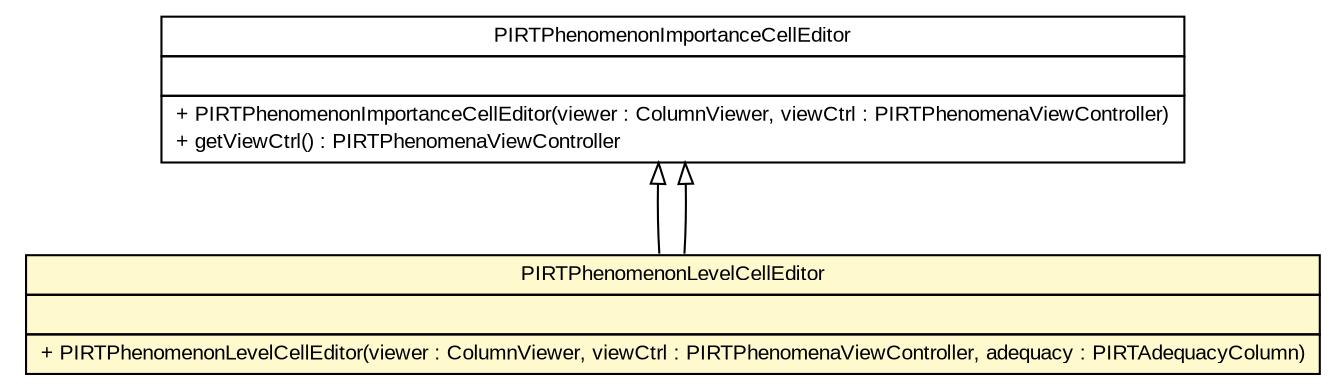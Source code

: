 #!/usr/local/bin/dot
#
# Class diagram 
# Generated by UMLGraph version R5_6-24-gf6e263 (http://www.umlgraph.org/)
#

digraph G {
	edge [fontname="arial",fontsize=10,labelfontname="arial",labelfontsize=10];
	node [fontname="arial",fontsize=10,shape=plaintext];
	nodesep=0.25;
	ranksep=0.5;
	// gov.sandia.cf.parts.ui.pirt.editors.PIRTPhenomenonImportanceCellEditor
	c337944 [label=<<table title="gov.sandia.cf.parts.ui.pirt.editors.PIRTPhenomenonImportanceCellEditor" border="0" cellborder="1" cellspacing="0" cellpadding="2" port="p" href="./PIRTPhenomenonImportanceCellEditor.html">
		<tr><td><table border="0" cellspacing="0" cellpadding="1">
<tr><td align="center" balign="center"> PIRTPhenomenonImportanceCellEditor </td></tr>
		</table></td></tr>
		<tr><td><table border="0" cellspacing="0" cellpadding="1">
<tr><td align="left" balign="left">  </td></tr>
		</table></td></tr>
		<tr><td><table border="0" cellspacing="0" cellpadding="1">
<tr><td align="left" balign="left"> + PIRTPhenomenonImportanceCellEditor(viewer : ColumnViewer, viewCtrl : PIRTPhenomenaViewController) </td></tr>
<tr><td align="left" balign="left"> + getViewCtrl() : PIRTPhenomenaViewController </td></tr>
		</table></td></tr>
		</table>>, URL="./PIRTPhenomenonImportanceCellEditor.html", fontname="arial", fontcolor="black", fontsize=10.0];
	// gov.sandia.cf.parts.ui.pirt.editors.PIRTPhenomenonLevelCellEditor
	c337945 [label=<<table title="gov.sandia.cf.parts.ui.pirt.editors.PIRTPhenomenonLevelCellEditor" border="0" cellborder="1" cellspacing="0" cellpadding="2" port="p" bgcolor="lemonChiffon" href="./PIRTPhenomenonLevelCellEditor.html">
		<tr><td><table border="0" cellspacing="0" cellpadding="1">
<tr><td align="center" balign="center"> PIRTPhenomenonLevelCellEditor </td></tr>
		</table></td></tr>
		<tr><td><table border="0" cellspacing="0" cellpadding="1">
<tr><td align="left" balign="left">  </td></tr>
		</table></td></tr>
		<tr><td><table border="0" cellspacing="0" cellpadding="1">
<tr><td align="left" balign="left"> + PIRTPhenomenonLevelCellEditor(viewer : ColumnViewer, viewCtrl : PIRTPhenomenaViewController, adequacy : PIRTAdequacyColumn) </td></tr>
		</table></td></tr>
		</table>>, URL="./PIRTPhenomenonLevelCellEditor.html", fontname="arial", fontcolor="black", fontsize=10.0];
	//gov.sandia.cf.parts.ui.pirt.editors.PIRTPhenomenonLevelCellEditor extends gov.sandia.cf.parts.ui.pirt.editors.PIRTPhenomenonImportanceCellEditor
	c337944:p -> c337945:p [dir=back,arrowtail=empty];
	//gov.sandia.cf.parts.ui.pirt.editors.PIRTPhenomenonLevelCellEditor extends gov.sandia.cf.parts.ui.pirt.editors.PIRTPhenomenonImportanceCellEditor
	c337944:p -> c337945:p [dir=back,arrowtail=empty];
}

